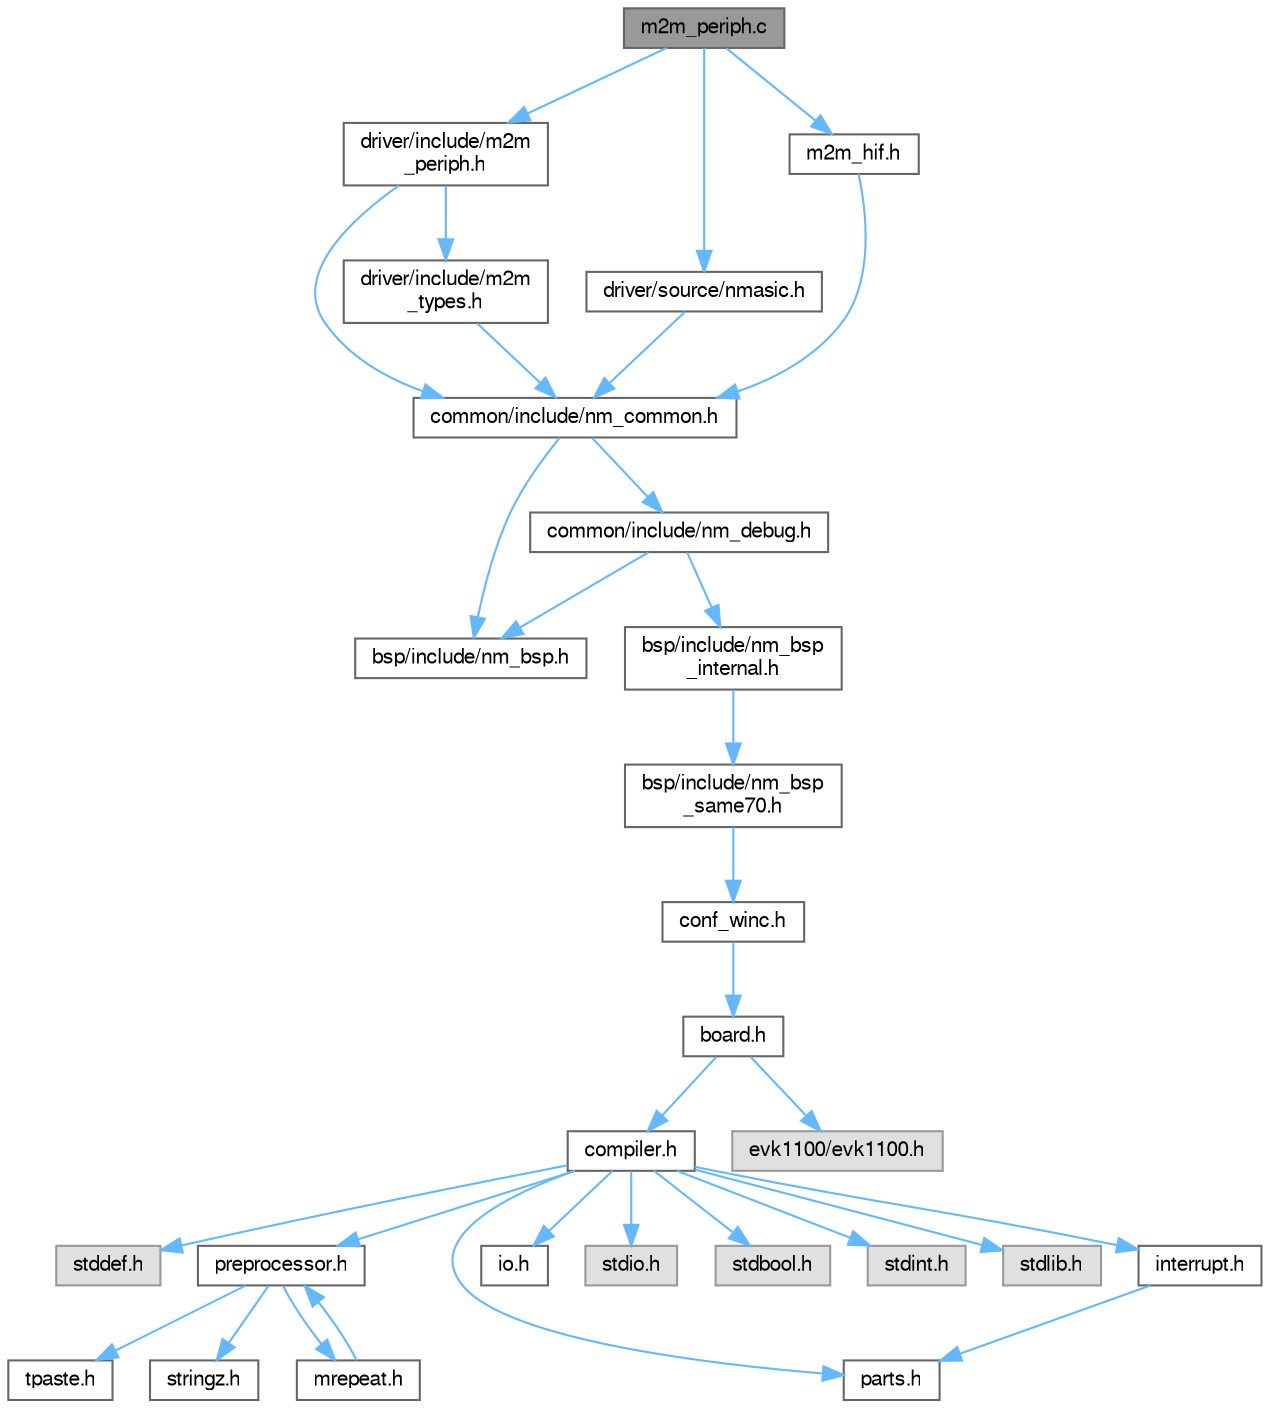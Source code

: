 digraph "m2m_periph.c"
{
 // LATEX_PDF_SIZE
  bgcolor="transparent";
  edge [fontname=FreeSans,fontsize=10,labelfontname=FreeSans,labelfontsize=10];
  node [fontname=FreeSans,fontsize=10,shape=box,height=0.2,width=0.4];
  Node1 [label="m2m_periph.c",height=0.2,width=0.4,color="gray40", fillcolor="grey60", style="filled", fontcolor="black",tooltip="NMC1500 Peripherials Application Interface."];
  Node1 -> Node2 [color="steelblue1",style="solid"];
  Node2 [label="driver/include/m2m\l_periph.h",height=0.2,width=0.4,color="grey40", fillcolor="white", style="filled",URL="$m2m__periph_8h.html",tooltip="WINC Peripherals Application Interface."];
  Node2 -> Node3 [color="steelblue1",style="solid"];
  Node3 [label="common/include/nm_common.h",height=0.2,width=0.4,color="grey40", fillcolor="white", style="filled",URL="$nm__common_8h.html",tooltip="WINC Driver Common API Declarations."];
  Node3 -> Node4 [color="steelblue1",style="solid"];
  Node4 [label="bsp/include/nm_bsp.h",height=0.2,width=0.4,color="grey40", fillcolor="white", style="filled",URL="$nm__bsp_8h.html",tooltip="WINC BSP API Declarations."];
  Node3 -> Node5 [color="steelblue1",style="solid"];
  Node5 [label="common/include/nm_debug.h",height=0.2,width=0.4,color="grey40", fillcolor="white", style="filled",URL="$nm__debug_8h.html",tooltip="This module contains debug APIs declarations."];
  Node5 -> Node4 [color="steelblue1",style="solid"];
  Node5 -> Node6 [color="steelblue1",style="solid"];
  Node6 [label="bsp/include/nm_bsp\l_internal.h",height=0.2,width=0.4,color="grey40", fillcolor="white", style="filled",URL="$nm__bsp__internal_8h.html",tooltip="This module contains NMC1500 BSP APIs declarations."];
  Node6 -> Node7 [color="steelblue1",style="solid"];
  Node7 [label="bsp/include/nm_bsp\l_same70.h",height=0.2,width=0.4,color="grey40", fillcolor="white", style="filled",URL="$nm__bsp__same70_8h.html",tooltip="This module contains SAME70 BSP APIs declarations."];
  Node7 -> Node8 [color="steelblue1",style="solid"];
  Node8 [label="conf_winc.h",height=0.2,width=0.4,color="grey40", fillcolor="white", style="filled",URL="$conf__winc_8h.html",tooltip="WINC1500 configuration."];
  Node8 -> Node9 [color="steelblue1",style="solid"];
  Node9 [label="board.h",height=0.2,width=0.4,color="grey40", fillcolor="white", style="filled",URL="$board_8h.html",tooltip="Standard board header file."];
  Node9 -> Node10 [color="steelblue1",style="solid"];
  Node10 [label="compiler.h",height=0.2,width=0.4,color="grey40", fillcolor="white", style="filled",URL="$compiler_8h.html",tooltip="Commonly used includes, types and macros."];
  Node10 -> Node11 [color="steelblue1",style="solid"];
  Node11 [label="stddef.h",height=0.2,width=0.4,color="grey60", fillcolor="#E0E0E0", style="filled",tooltip=" "];
  Node10 -> Node12 [color="steelblue1",style="solid"];
  Node12 [label="parts.h",height=0.2,width=0.4,color="grey40", fillcolor="white", style="filled",URL="$parts_8h.html",tooltip="Atmel part identification macros."];
  Node10 -> Node13 [color="steelblue1",style="solid"];
  Node13 [label="preprocessor.h",height=0.2,width=0.4,color="grey40", fillcolor="white", style="filled",URL="$preprocessor_8h.html",tooltip="Preprocessor utils."];
  Node13 -> Node14 [color="steelblue1",style="solid"];
  Node14 [label="tpaste.h",height=0.2,width=0.4,color="grey40", fillcolor="white", style="filled",URL="$tpaste_8h.html",tooltip="Preprocessor token pasting utils."];
  Node13 -> Node15 [color="steelblue1",style="solid"];
  Node15 [label="stringz.h",height=0.2,width=0.4,color="grey40", fillcolor="white", style="filled",URL="$stringz_8h.html",tooltip="Preprocessor stringizing utils."];
  Node13 -> Node16 [color="steelblue1",style="solid"];
  Node16 [label="mrepeat.h",height=0.2,width=0.4,color="grey40", fillcolor="white", style="filled",URL="$mrepeat_8h.html",tooltip="Preprocessor macro repeating utils."];
  Node16 -> Node13 [color="steelblue1",style="solid"];
  Node10 -> Node17 [color="steelblue1",style="solid"];
  Node17 [label="io.h",height=0.2,width=0.4,color="grey40", fillcolor="white", style="filled",URL="$io_8h.html",tooltip="Arch file for SAM."];
  Node10 -> Node18 [color="steelblue1",style="solid"];
  Node18 [label="stdio.h",height=0.2,width=0.4,color="grey60", fillcolor="#E0E0E0", style="filled",tooltip=" "];
  Node10 -> Node19 [color="steelblue1",style="solid"];
  Node19 [label="stdbool.h",height=0.2,width=0.4,color="grey60", fillcolor="#E0E0E0", style="filled",tooltip=" "];
  Node10 -> Node20 [color="steelblue1",style="solid"];
  Node20 [label="stdint.h",height=0.2,width=0.4,color="grey60", fillcolor="#E0E0E0", style="filled",tooltip=" "];
  Node10 -> Node21 [color="steelblue1",style="solid"];
  Node21 [label="stdlib.h",height=0.2,width=0.4,color="grey60", fillcolor="#E0E0E0", style="filled",tooltip=" "];
  Node10 -> Node22 [color="steelblue1",style="solid"];
  Node22 [label="interrupt.h",height=0.2,width=0.4,color="grey40", fillcolor="white", style="filled",URL="$interrupt_8h.html",tooltip="Global interrupt management for 8- and 32-bit AVR."];
  Node22 -> Node12 [color="steelblue1",style="solid"];
  Node9 -> Node23 [color="steelblue1",style="solid"];
  Node23 [label="evk1100/evk1100.h",height=0.2,width=0.4,color="grey60", fillcolor="#E0E0E0", style="filled",tooltip=" "];
  Node2 -> Node24 [color="steelblue1",style="solid"];
  Node24 [label="driver/include/m2m\l_types.h",height=0.2,width=0.4,color="grey40", fillcolor="white", style="filled",URL="$m2m__types_8h.html",tooltip="WINC Application Interface Internal Types."];
  Node24 -> Node3 [color="steelblue1",style="solid"];
  Node1 -> Node25 [color="steelblue1",style="solid"];
  Node25 [label="driver/source/nmasic.h",height=0.2,width=0.4,color="grey40", fillcolor="white", style="filled",URL="$nmasic_8h.html",tooltip="This module contains NMC1500 ASIC specific internal APIs."];
  Node25 -> Node3 [color="steelblue1",style="solid"];
  Node1 -> Node26 [color="steelblue1",style="solid"];
  Node26 [label="m2m_hif.h",height=0.2,width=0.4,color="grey40", fillcolor="white", style="filled",URL="$m2m__hif_8h.html",tooltip="This module contains M2M host interface APIs implementation."];
  Node26 -> Node3 [color="steelblue1",style="solid"];
}
